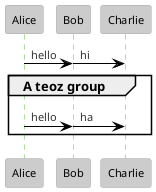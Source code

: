 ' Do not edit
' Theme Gallery
' autogenerated by script
'
@startuml
!theme reddress-lightgreen
!pragma teoz true
Alice -> Bob : hello
& Bob -> Charlie : hi
group A teoz group
Alice -> Bob : hello
& Bob -> Charlie : ha
end
@enduml
